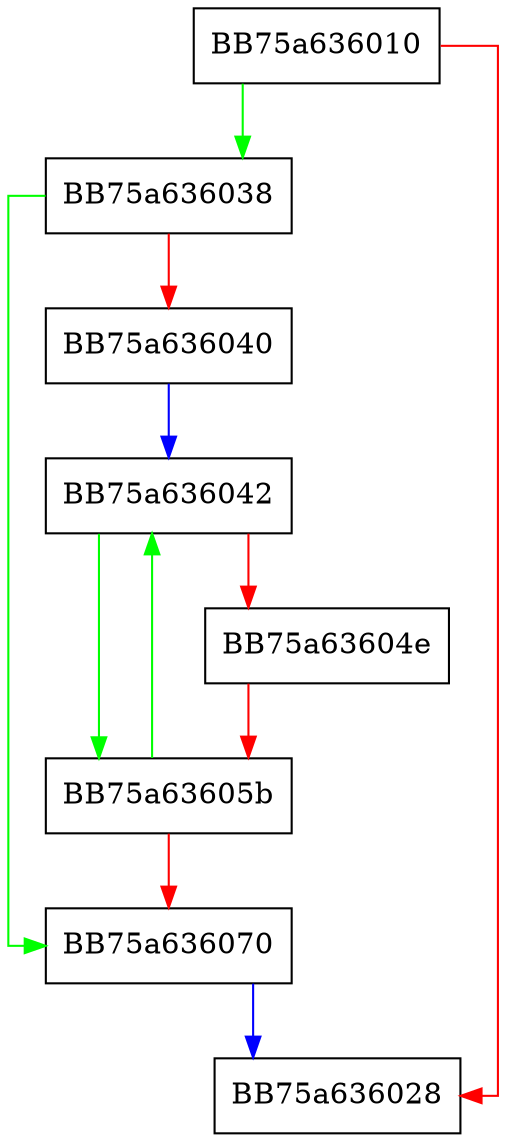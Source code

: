 digraph ResmgrFreeStdLoc {
  node [shape="box"];
  graph [splines=ortho];
  BB75a636010 -> BB75a636038 [color="green"];
  BB75a636010 -> BB75a636028 [color="red"];
  BB75a636038 -> BB75a636070 [color="green"];
  BB75a636038 -> BB75a636040 [color="red"];
  BB75a636040 -> BB75a636042 [color="blue"];
  BB75a636042 -> BB75a63605b [color="green"];
  BB75a636042 -> BB75a63604e [color="red"];
  BB75a63604e -> BB75a63605b [color="red"];
  BB75a63605b -> BB75a636042 [color="green"];
  BB75a63605b -> BB75a636070 [color="red"];
  BB75a636070 -> BB75a636028 [color="blue"];
}